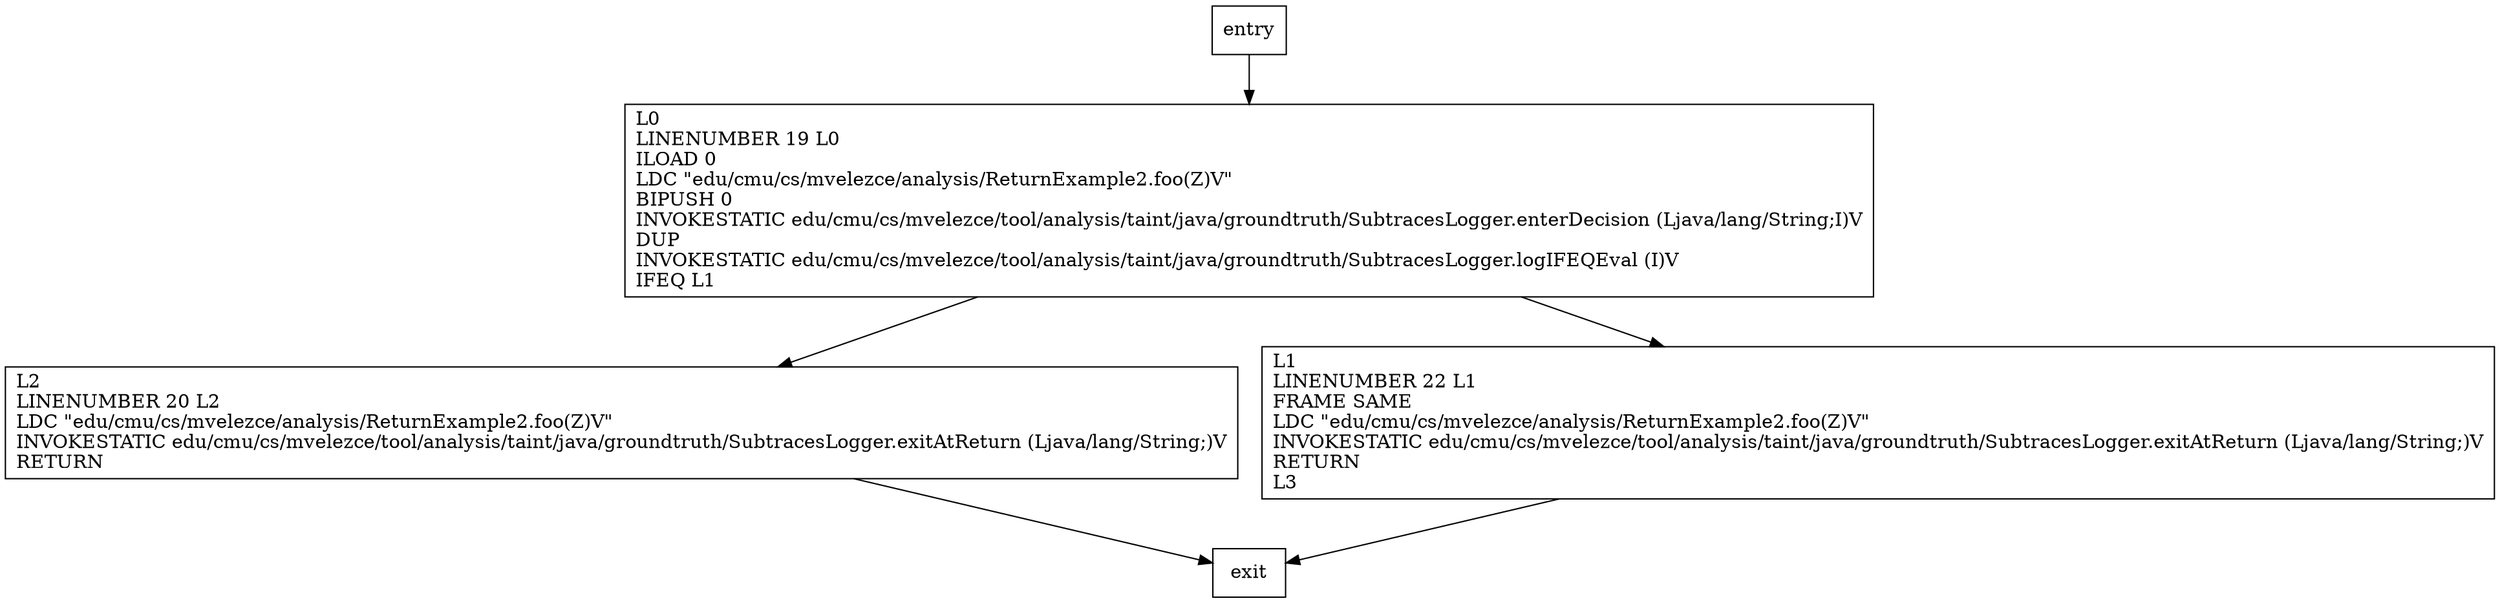 digraph foo {
node [shape=record];
4065947 [label="L0\lLINENUMBER 19 L0\lILOAD 0\lLDC \"edu/cmu/cs/mvelezce/analysis/ReturnExample2.foo(Z)V\"\lBIPUSH 0\lINVOKESTATIC edu/cmu/cs/mvelezce/tool/analysis/taint/java/groundtruth/SubtracesLogger.enterDecision (Ljava/lang/String;I)V\lDUP\lINVOKESTATIC edu/cmu/cs/mvelezce/tool/analysis/taint/java/groundtruth/SubtracesLogger.logIFEQEval (I)V\lIFEQ L1\l"];
1013528047 [label="L2\lLINENUMBER 20 L2\lLDC \"edu/cmu/cs/mvelezce/analysis/ReturnExample2.foo(Z)V\"\lINVOKESTATIC edu/cmu/cs/mvelezce/tool/analysis/taint/java/groundtruth/SubtracesLogger.exitAtReturn (Ljava/lang/String;)V\lRETURN\l"];
601565496 [label="L1\lLINENUMBER 22 L1\lFRAME SAME\lLDC \"edu/cmu/cs/mvelezce/analysis/ReturnExample2.foo(Z)V\"\lINVOKESTATIC edu/cmu/cs/mvelezce/tool/analysis/taint/java/groundtruth/SubtracesLogger.exitAtReturn (Ljava/lang/String;)V\lRETURN\lL3\l"];
entry;
exit;
entry -> 4065947;
4065947 -> 1013528047;
4065947 -> 601565496;
1013528047 -> exit;
601565496 -> exit;
}
